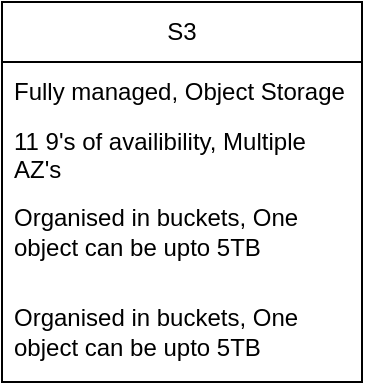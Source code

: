 <mxfile version="21.7.2" type="github">
  <diagram name="Page-1" id="N9Yp-3Ulmj6O2cw9K3d_">
    <mxGraphModel dx="510" dy="273" grid="1" gridSize="10" guides="1" tooltips="1" connect="1" arrows="1" fold="1" page="1" pageScale="1" pageWidth="850" pageHeight="1100" math="0" shadow="0">
      <root>
        <mxCell id="0" />
        <mxCell id="1" parent="0" />
        <mxCell id="kZpsd5Ju-kHtHLW7SSqZ-1" value="S3" style="swimlane;fontStyle=0;childLayout=stackLayout;horizontal=1;startSize=30;horizontalStack=0;resizeParent=1;resizeParentMax=0;resizeLast=0;collapsible=1;marginBottom=0;whiteSpace=wrap;html=1;" vertex="1" parent="1">
          <mxGeometry x="420" y="90" width="180" height="190" as="geometry" />
        </mxCell>
        <mxCell id="kZpsd5Ju-kHtHLW7SSqZ-2" value="Fully managed, Object Storage" style="text;strokeColor=none;fillColor=none;align=left;verticalAlign=middle;spacingLeft=4;spacingRight=4;overflow=hidden;points=[[0,0.5],[1,0.5]];portConstraint=eastwest;rotatable=0;whiteSpace=wrap;html=1;" vertex="1" parent="kZpsd5Ju-kHtHLW7SSqZ-1">
          <mxGeometry y="30" width="180" height="30" as="geometry" />
        </mxCell>
        <mxCell id="kZpsd5Ju-kHtHLW7SSqZ-3" value="11 9&#39;s of availibility, Multiple AZ&#39;s" style="text;strokeColor=none;fillColor=none;align=left;verticalAlign=middle;spacingLeft=4;spacingRight=4;overflow=hidden;points=[[0,0.5],[1,0.5]];portConstraint=eastwest;rotatable=0;whiteSpace=wrap;html=1;" vertex="1" parent="kZpsd5Ju-kHtHLW7SSqZ-1">
          <mxGeometry y="60" width="180" height="30" as="geometry" />
        </mxCell>
        <mxCell id="kZpsd5Ju-kHtHLW7SSqZ-4" value="Organised in buckets, One object can be upto 5TB" style="text;strokeColor=none;fillColor=none;align=left;verticalAlign=middle;spacingLeft=4;spacingRight=4;overflow=hidden;points=[[0,0.5],[1,0.5]];portConstraint=eastwest;rotatable=0;whiteSpace=wrap;html=1;" vertex="1" parent="kZpsd5Ju-kHtHLW7SSqZ-1">
          <mxGeometry y="90" width="180" height="50" as="geometry" />
        </mxCell>
        <mxCell id="kZpsd5Ju-kHtHLW7SSqZ-5" value="Organised in buckets, One object can be upto 5TB" style="text;strokeColor=none;fillColor=none;align=left;verticalAlign=middle;spacingLeft=4;spacingRight=4;overflow=hidden;points=[[0,0.5],[1,0.5]];portConstraint=eastwest;rotatable=0;whiteSpace=wrap;html=1;" vertex="1" parent="kZpsd5Ju-kHtHLW7SSqZ-1">
          <mxGeometry y="140" width="180" height="50" as="geometry" />
        </mxCell>
      </root>
    </mxGraphModel>
  </diagram>
</mxfile>
